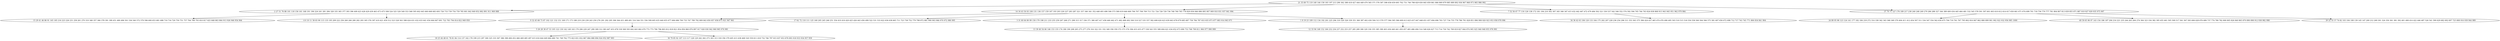 digraph true_tree {
	"0" -> "1"
	"0" -> "2"
	"2" -> "3"
	"3" -> "4"
	"2" -> "5"
	"0" -> "6"
	"1" -> "7"
	"2" -> "8"
	"6" -> "9"
	"4" -> "10"
	"8" -> "11"
	"2" -> "12"
	"1" -> "13"
	"0" -> "14"
	"12" -> "15"
	"14" -> "16"
	"14" -> "17"
	"4" -> "18"
	"14" -> "19"
	"0" [label="21 35 69 75 119 140 144 158 183 197 213 290 362 388 418 427 444 449 470 565 571 576 587 598 658 659 695 702 731 740 788 829 830 845 859 861 866 869 879 885 889 892 936 967 968 973 983 986 992"];
	"1" [label="2 27 51 76 88 101 118 156 161 168 191 196 224 241 281 284 328 335 365 377 393 396 409 423 428 429 439 463 473 475 508 524 525 529 549 553 568 595 602 645 660 668 683 693 726 733 739 754 759 785 801 842 849 852 882 891 911 969 988"];
	"2" [label="14 16 43 50 93 100 131 136 157 159 167 193 203 220 227 283 287 321 337 340 341 352 448 493 498 506 573 580 619 646 669 706 707 708 709 715 721 724 728 729 736 748 760 765 776 820 836 846 886 895 907 909 910 931 937 941 994"];
	"3" [label="9 32 45 68 73 87 102 121 132 151 169 171 173 188 219 230 239 243 250 276 291 292 295 306 364 431 489 491 516 544 551 556 599 605 635 640 655 677 684 686 700 735 747 789 792 809 843 850 857 858 875 921 947 961"];
	"4" [label="5 26 28 38 47 53 105 122 130 142 149 163 170 206 229 247 299 309 312 383 447 453 478 539 569 593 642 643 662 670 772 773 790 796 803 812 818 821 854 856 860 876 897 917 928 930 942 960 965 974 981"];
	"5" [label="17 62 72 110 111 125 160 205 245 246 251 354 410 416 420 425 426 443 456 499 522 531 533 622 636 638 665 711 723 738 752 779 798 872 881 900 903 966 970 972 980 995"];
	"6" [label="7 52 56 67 77 116 126 138 172 181 194 210 302 307 345 346 347 415 432 442 467 472 479 484 502 521 530 537 542 546 552 574 592 594 705 744 763 824 838 868 915 943 945 951 962 979 984"];
	"7" [label="15 29 41 46 86 91 165 185 216 223 226 231 258 261 270 319 348 357 366 378 391 399 451 480 496 501 536 540 572 579 596 600 653 681 688 710 716 720 750 751 757 764 766 793 810 817 825 848 863 864 913 926 946 954 964"];
	"8" [label="3 31 60 64 80 99 150 179 198 211 233 255 259 267 268 271 298 315 317 336 371 380 407 417 458 460 462 471 482 488 492 500 519 527 535 557 582 608 620 623 639 663 678 679 685 687 758 784 787 833 835 873 877 883 914 963 971"];
	"9" [label="34 36 42 63 106 120 133 164 175 202 207 228 236 254 296 311 353 363 375 384 424 437 465 474 476 490 495 503 510 515 518 550 558 560 564 566 575 581 607 656 672 698 712 717 743 745 771 806 834 841 904"];
	"10" [label="18 25 44 48 61 78 81 84 114 137 162 178 199 215 297 300 325 333 367 386 398 406 452 466 469 485 497 615 616 644 649 666 680 741 749 762 775 823 831 832 867 884 888 894 924 952 987 993"];
	"11" [label="13 39 40 54 66 146 153 155 174 180 190 208 265 275 277 278 316 322 331 332 349 358 359 372 373 374 394 433 435 477 538 543 555 589 604 621 634 652 673 690 753 768 799 811 906 977 990 999"];
	"12" [label="1 8 19 23 109 112 134 192 201 225 294 310 320 326 339 351 360 387 402 430 504 513 570 577 584 585 586 609 613 625 637 647 648 651 657 694 696 703 727 734 755 778 786 791 828 851 896 908 920 923 953 958 978 996"];
	"13" [label="4 6 10 11 58 83 90 115 135 195 209 222 256 260 266 280 282 293 305 376 397 419 421 459 512 523 528 563 588 624 631 632 633 641 654 664 667 691 722 783 794 814 822 949 950"];
	"14" [label="37 70 71 127 176 189 217 238 240 248 249 279 286 288 327 344 389 400 434 445 464 481 532 545 578 591 597 601 603 610 612 614 617 650 661 671 674 699 701 718 756 770 777 781 804 807 813 839 855 871 887 919 927 929 935 975 997"];
	"15" [label="12 33 94 148 152 166 232 234 237 252 253 257 285 289 308 329 330 355 385 390 403 436 440 441 450 457 483 486 494 514 548 626 627 713 714 730 742 769 819 827 844 874 905 925 940 948 955 976 991"];
	"16" [label="24 89 95 98 123 124 141 177 182 184 218 272 314 338 342 343 368 369 370 404 411 412 454 507 511 534 547 554 562 630 675 704 719 761 767 795 802 816 847 862 880 899 901 902 922 932 956 985 1000"];
	"17" [label="49 59 65 96 97 143 154 186 187 204 214 221 235 244 263 264 274 304 323 334 382 395 455 461 505 509 517 561 567 583 606 628 676 689 737 774 780 782 800 805 826 840 865 870 890 898 912 938 982 998"];
	"18" [label="30 79 85 92 107 113 117 128 129 242 262 273 303 313 318 356 379 405 413 438 468 520 559 611 618 732 746 797 815 837 853 878 893 918 933 934 957 959"];
	"19" [label="20 22 55 57 74 82 103 104 108 139 145 147 200 212 269 301 324 350 361 381 392 401 408 414 422 446 487 526 541 590 629 682 692 697 725 808 916 939 944 989"];
}
